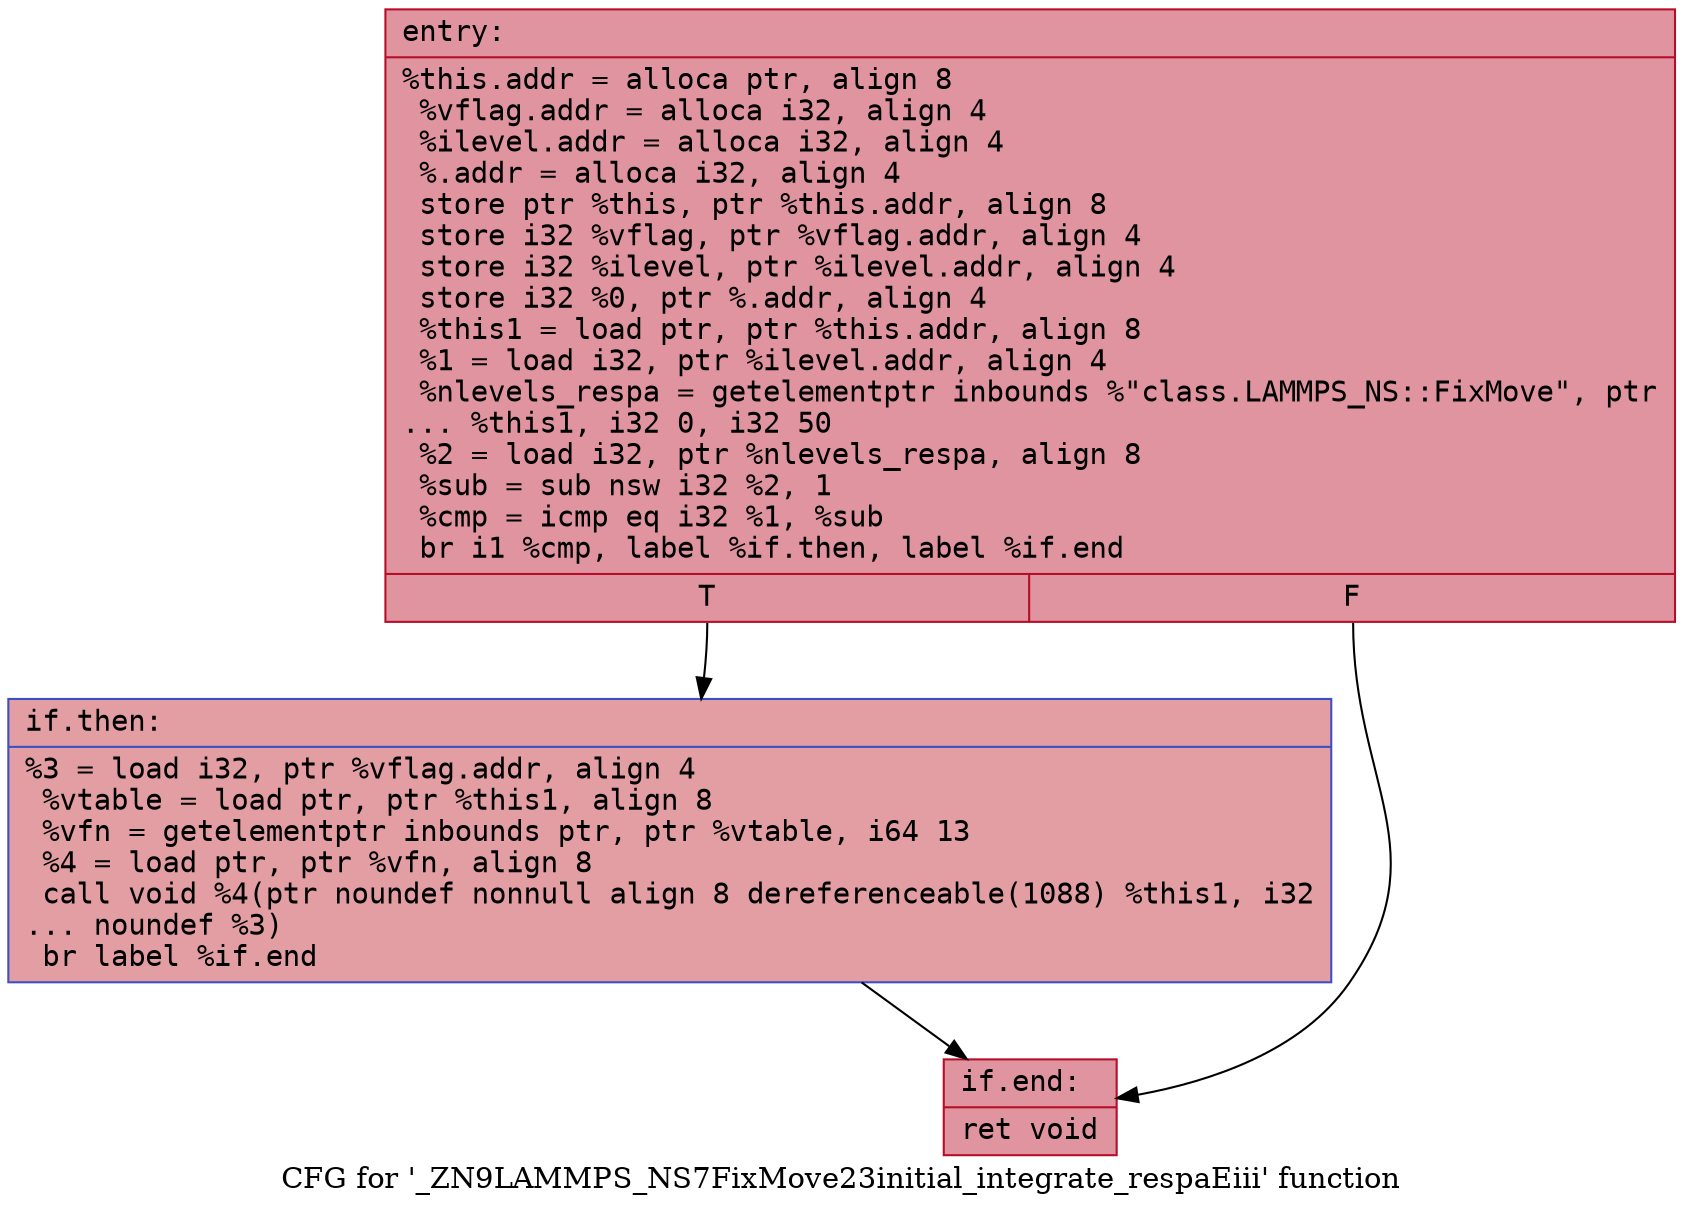 digraph "CFG for '_ZN9LAMMPS_NS7FixMove23initial_integrate_respaEiii' function" {
	label="CFG for '_ZN9LAMMPS_NS7FixMove23initial_integrate_respaEiii' function";

	Node0x55ac3c291a20 [shape=record,color="#b70d28ff", style=filled, fillcolor="#b70d2870" fontname="Courier",label="{entry:\l|  %this.addr = alloca ptr, align 8\l  %vflag.addr = alloca i32, align 4\l  %ilevel.addr = alloca i32, align 4\l  %.addr = alloca i32, align 4\l  store ptr %this, ptr %this.addr, align 8\l  store i32 %vflag, ptr %vflag.addr, align 4\l  store i32 %ilevel, ptr %ilevel.addr, align 4\l  store i32 %0, ptr %.addr, align 4\l  %this1 = load ptr, ptr %this.addr, align 8\l  %1 = load i32, ptr %ilevel.addr, align 4\l  %nlevels_respa = getelementptr inbounds %\"class.LAMMPS_NS::FixMove\", ptr\l... %this1, i32 0, i32 50\l  %2 = load i32, ptr %nlevels_respa, align 8\l  %sub = sub nsw i32 %2, 1\l  %cmp = icmp eq i32 %1, %sub\l  br i1 %cmp, label %if.then, label %if.end\l|{<s0>T|<s1>F}}"];
	Node0x55ac3c291a20:s0 -> Node0x55ac3c2922e0[tooltip="entry -> if.then\nProbability 50.00%" ];
	Node0x55ac3c291a20:s1 -> Node0x55ac3c2924f0[tooltip="entry -> if.end\nProbability 50.00%" ];
	Node0x55ac3c2922e0 [shape=record,color="#3d50c3ff", style=filled, fillcolor="#be242e70" fontname="Courier",label="{if.then:\l|  %3 = load i32, ptr %vflag.addr, align 4\l  %vtable = load ptr, ptr %this1, align 8\l  %vfn = getelementptr inbounds ptr, ptr %vtable, i64 13\l  %4 = load ptr, ptr %vfn, align 8\l  call void %4(ptr noundef nonnull align 8 dereferenceable(1088) %this1, i32\l... noundef %3)\l  br label %if.end\l}"];
	Node0x55ac3c2922e0 -> Node0x55ac3c2924f0[tooltip="if.then -> if.end\nProbability 100.00%" ];
	Node0x55ac3c2924f0 [shape=record,color="#b70d28ff", style=filled, fillcolor="#b70d2870" fontname="Courier",label="{if.end:\l|  ret void\l}"];
}

